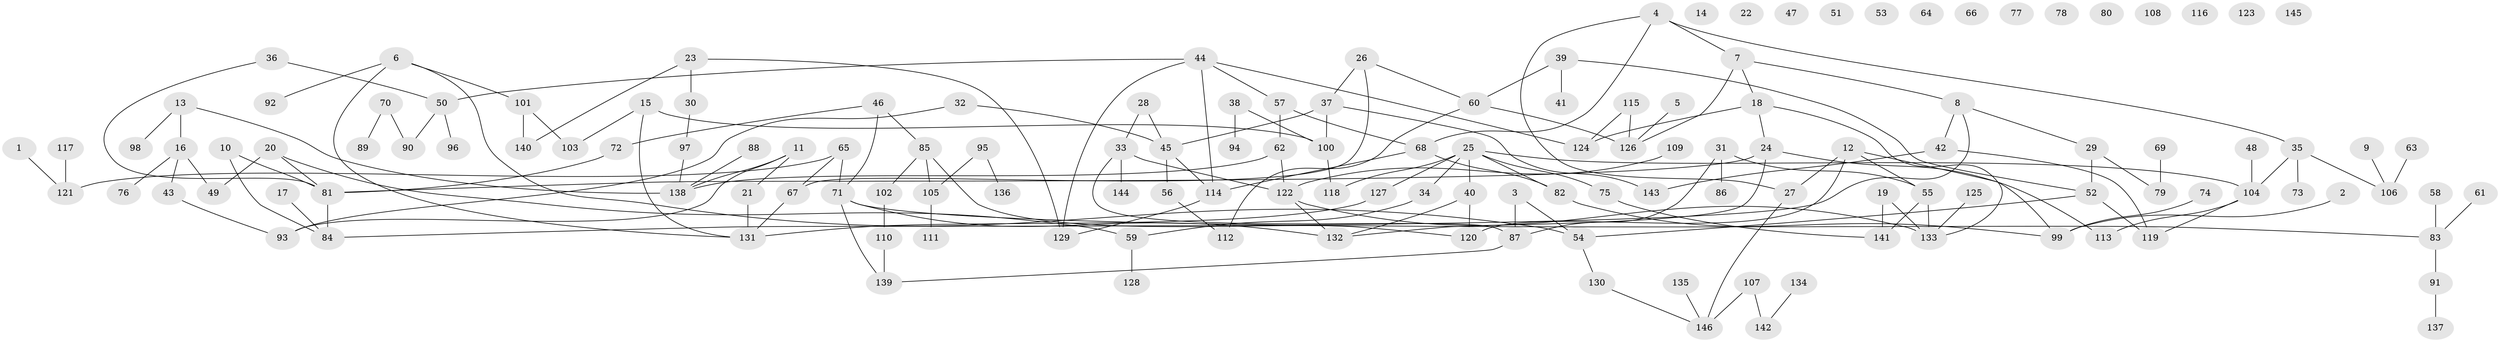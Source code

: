 // coarse degree distribution, {1: 0.27586206896551724, 0: 0.16091954022988506, 2: 0.19540229885057472, 5: 0.06896551724137931, 4: 0.13793103448275862, 3: 0.09195402298850575, 6: 0.034482758620689655, 9: 0.011494252873563218, 11: 0.011494252873563218, 8: 0.011494252873563218}
// Generated by graph-tools (version 1.1) at 2025/44/03/04/25 21:44:15]
// undirected, 146 vertices, 175 edges
graph export_dot {
graph [start="1"]
  node [color=gray90,style=filled];
  1;
  2;
  3;
  4;
  5;
  6;
  7;
  8;
  9;
  10;
  11;
  12;
  13;
  14;
  15;
  16;
  17;
  18;
  19;
  20;
  21;
  22;
  23;
  24;
  25;
  26;
  27;
  28;
  29;
  30;
  31;
  32;
  33;
  34;
  35;
  36;
  37;
  38;
  39;
  40;
  41;
  42;
  43;
  44;
  45;
  46;
  47;
  48;
  49;
  50;
  51;
  52;
  53;
  54;
  55;
  56;
  57;
  58;
  59;
  60;
  61;
  62;
  63;
  64;
  65;
  66;
  67;
  68;
  69;
  70;
  71;
  72;
  73;
  74;
  75;
  76;
  77;
  78;
  79;
  80;
  81;
  82;
  83;
  84;
  85;
  86;
  87;
  88;
  89;
  90;
  91;
  92;
  93;
  94;
  95;
  96;
  97;
  98;
  99;
  100;
  101;
  102;
  103;
  104;
  105;
  106;
  107;
  108;
  109;
  110;
  111;
  112;
  113;
  114;
  115;
  116;
  117;
  118;
  119;
  120;
  121;
  122;
  123;
  124;
  125;
  126;
  127;
  128;
  129;
  130;
  131;
  132;
  133;
  134;
  135;
  136;
  137;
  138;
  139;
  140;
  141;
  142;
  143;
  144;
  145;
  146;
  1 -- 121;
  2 -- 99;
  3 -- 54;
  3 -- 87;
  4 -- 7;
  4 -- 27;
  4 -- 35;
  4 -- 68;
  5 -- 126;
  6 -- 54;
  6 -- 92;
  6 -- 101;
  6 -- 131;
  7 -- 8;
  7 -- 18;
  7 -- 126;
  8 -- 29;
  8 -- 42;
  8 -- 84;
  9 -- 106;
  10 -- 81;
  10 -- 84;
  11 -- 21;
  11 -- 93;
  11 -- 138;
  12 -- 27;
  12 -- 55;
  12 -- 99;
  12 -- 120;
  13 -- 16;
  13 -- 98;
  13 -- 138;
  15 -- 100;
  15 -- 103;
  15 -- 131;
  16 -- 43;
  16 -- 49;
  16 -- 76;
  17 -- 84;
  18 -- 24;
  18 -- 124;
  18 -- 133;
  19 -- 133;
  19 -- 141;
  20 -- 49;
  20 -- 59;
  20 -- 81;
  21 -- 131;
  23 -- 30;
  23 -- 129;
  23 -- 140;
  24 -- 81;
  24 -- 113;
  24 -- 132;
  25 -- 34;
  25 -- 40;
  25 -- 75;
  25 -- 82;
  25 -- 104;
  25 -- 118;
  25 -- 127;
  26 -- 37;
  26 -- 60;
  26 -- 67;
  27 -- 146;
  28 -- 33;
  28 -- 45;
  29 -- 52;
  29 -- 79;
  30 -- 97;
  31 -- 55;
  31 -- 86;
  31 -- 87;
  32 -- 45;
  32 -- 93;
  33 -- 87;
  33 -- 122;
  33 -- 144;
  34 -- 59;
  35 -- 73;
  35 -- 104;
  35 -- 106;
  36 -- 50;
  36 -- 81;
  37 -- 45;
  37 -- 100;
  37 -- 143;
  38 -- 94;
  38 -- 100;
  39 -- 41;
  39 -- 52;
  39 -- 60;
  40 -- 120;
  40 -- 132;
  42 -- 119;
  42 -- 143;
  43 -- 93;
  44 -- 50;
  44 -- 57;
  44 -- 114;
  44 -- 124;
  44 -- 129;
  45 -- 56;
  45 -- 114;
  46 -- 71;
  46 -- 72;
  46 -- 85;
  48 -- 104;
  50 -- 90;
  50 -- 96;
  52 -- 54;
  52 -- 119;
  54 -- 130;
  55 -- 133;
  55 -- 141;
  56 -- 112;
  57 -- 62;
  57 -- 68;
  58 -- 83;
  59 -- 128;
  60 -- 112;
  60 -- 126;
  61 -- 83;
  62 -- 122;
  62 -- 138;
  63 -- 106;
  65 -- 67;
  65 -- 71;
  65 -- 121;
  67 -- 131;
  68 -- 82;
  68 -- 114;
  69 -- 79;
  70 -- 89;
  70 -- 90;
  71 -- 83;
  71 -- 132;
  71 -- 139;
  72 -- 81;
  74 -- 99;
  75 -- 141;
  81 -- 84;
  82 -- 99;
  83 -- 91;
  85 -- 102;
  85 -- 105;
  85 -- 120;
  87 -- 139;
  88 -- 138;
  91 -- 137;
  95 -- 105;
  95 -- 136;
  97 -- 138;
  100 -- 118;
  101 -- 103;
  101 -- 140;
  102 -- 110;
  104 -- 113;
  104 -- 119;
  105 -- 111;
  107 -- 142;
  107 -- 146;
  109 -- 122;
  110 -- 139;
  114 -- 129;
  115 -- 124;
  115 -- 126;
  117 -- 121;
  122 -- 132;
  122 -- 133;
  125 -- 133;
  127 -- 131;
  130 -- 146;
  134 -- 142;
  135 -- 146;
}
